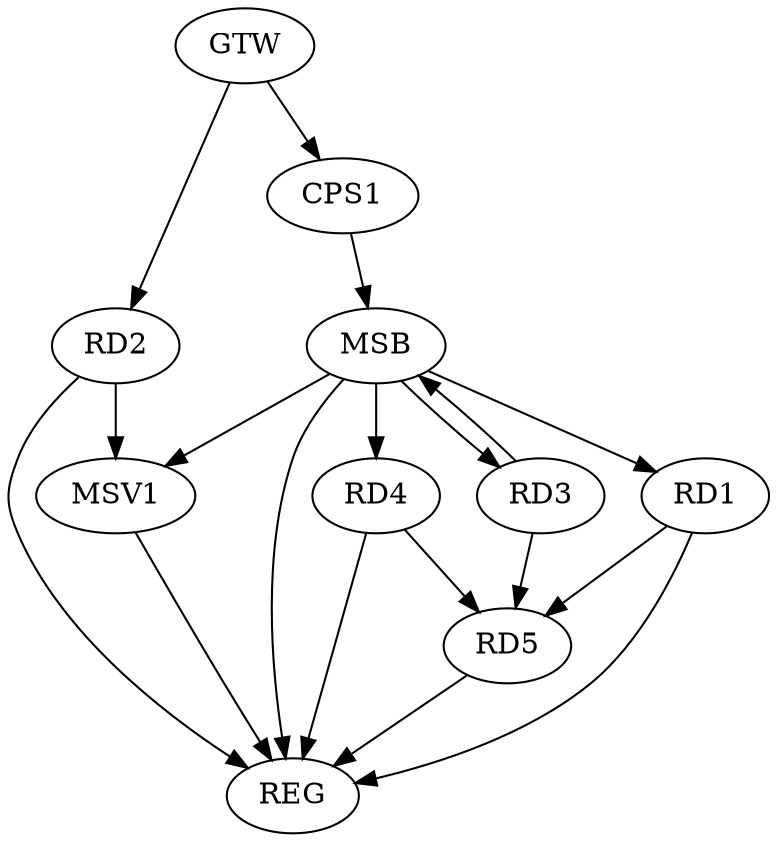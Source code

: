 strict digraph G {
  RD1 [ label="RD1" ];
  RD2 [ label="RD2" ];
  RD3 [ label="RD3" ];
  RD4 [ label="RD4" ];
  RD5 [ label="RD5" ];
  CPS1 [ label="CPS1" ];
  GTW [ label="GTW" ];
  REG [ label="REG" ];
  MSB [ label="MSB" ];
  MSV1 [ label="MSV1" ];
  GTW -> RD2;
  GTW -> CPS1;
  RD1 -> REG;
  RD2 -> REG;
  RD4 -> REG;
  RD5 -> REG;
  RD3 -> MSB;
  MSB -> REG;
  CPS1 -> MSB;
  MSB -> RD1;
  MSB -> RD3;
  MSB -> RD4;
  RD4 -> RD5;
  RD3 -> RD5;
  RD1 -> RD5;
  RD2 -> MSV1;
  MSB -> MSV1;
  MSV1 -> REG;
}
